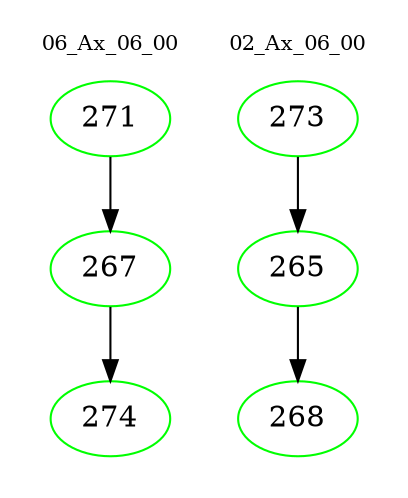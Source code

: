 digraph{
subgraph cluster_0 {
color = white
label = "06_Ax_06_00";
fontsize=10;
T0_271 [label="271", color="green"]
T0_271 -> T0_267 [color="black"]
T0_267 [label="267", color="green"]
T0_267 -> T0_274 [color="black"]
T0_274 [label="274", color="green"]
}
subgraph cluster_1 {
color = white
label = "02_Ax_06_00";
fontsize=10;
T1_273 [label="273", color="green"]
T1_273 -> T1_265 [color="black"]
T1_265 [label="265", color="green"]
T1_265 -> T1_268 [color="black"]
T1_268 [label="268", color="green"]
}
}
